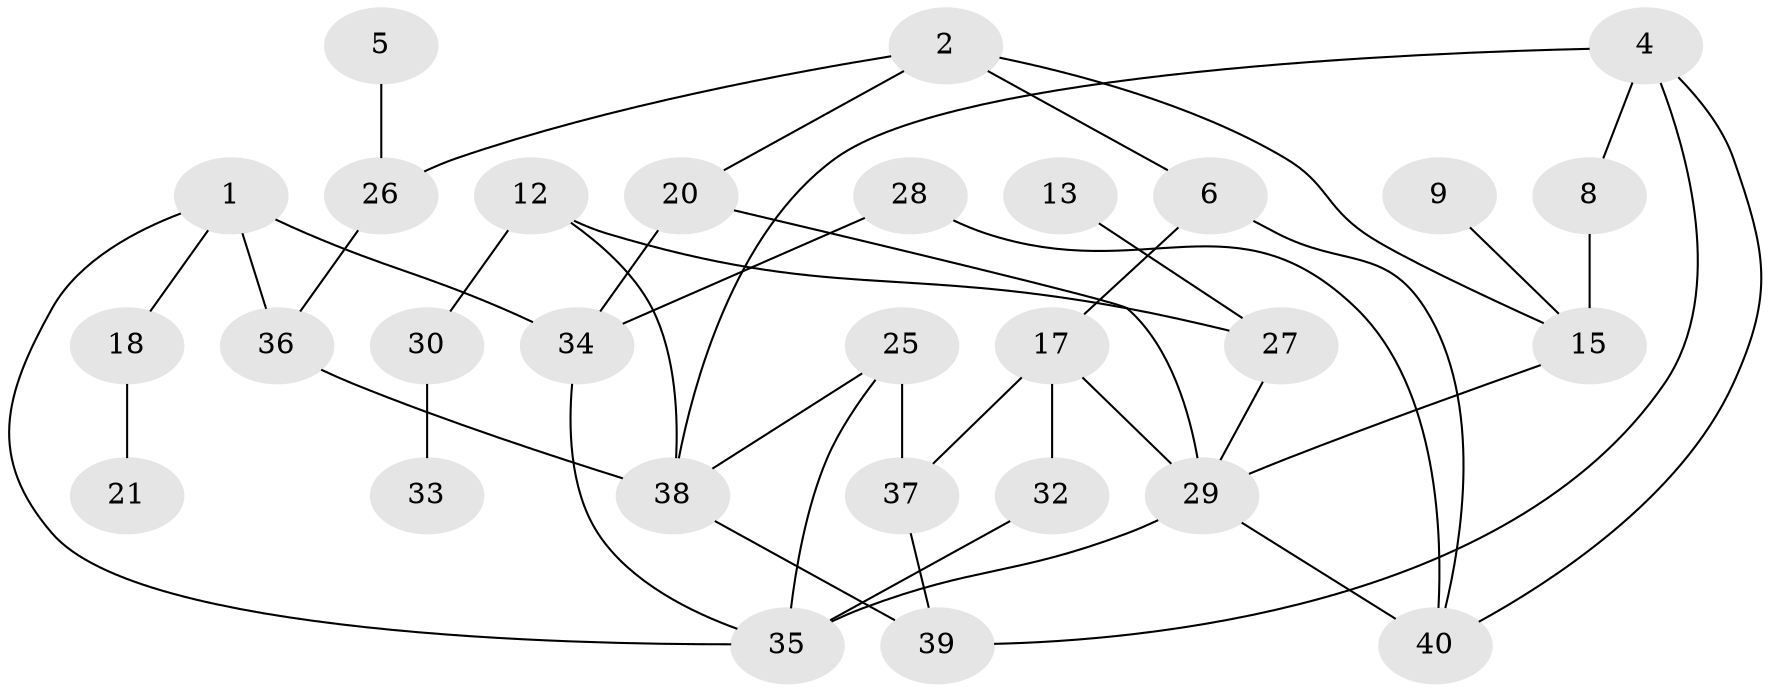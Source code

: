 // original degree distribution, {1: 0.21518987341772153, 3: 0.189873417721519, 4: 0.13924050632911392, 2: 0.26582278481012656, 5: 0.05063291139240506, 0: 0.12658227848101267, 6: 0.012658227848101266}
// Generated by graph-tools (version 1.1) at 2025/35/03/04/25 23:35:53]
// undirected, 29 vertices, 43 edges
graph export_dot {
  node [color=gray90,style=filled];
  1;
  2;
  4;
  5;
  6;
  8;
  9;
  12;
  13;
  15;
  17;
  18;
  20;
  21;
  25;
  26;
  27;
  28;
  29;
  30;
  32;
  33;
  34;
  35;
  36;
  37;
  38;
  39;
  40;
  1 -- 18 [weight=1.0];
  1 -- 34 [weight=2.0];
  1 -- 35 [weight=1.0];
  1 -- 36 [weight=1.0];
  2 -- 6 [weight=1.0];
  2 -- 15 [weight=1.0];
  2 -- 20 [weight=1.0];
  2 -- 26 [weight=1.0];
  4 -- 8 [weight=1.0];
  4 -- 38 [weight=1.0];
  4 -- 39 [weight=1.0];
  4 -- 40 [weight=1.0];
  5 -- 26 [weight=1.0];
  6 -- 17 [weight=1.0];
  6 -- 40 [weight=1.0];
  8 -- 15 [weight=1.0];
  9 -- 15 [weight=1.0];
  12 -- 27 [weight=1.0];
  12 -- 30 [weight=1.0];
  12 -- 38 [weight=2.0];
  13 -- 27 [weight=1.0];
  15 -- 29 [weight=1.0];
  17 -- 29 [weight=2.0];
  17 -- 32 [weight=1.0];
  17 -- 37 [weight=1.0];
  18 -- 21 [weight=1.0];
  20 -- 29 [weight=1.0];
  20 -- 34 [weight=1.0];
  25 -- 35 [weight=1.0];
  25 -- 37 [weight=1.0];
  25 -- 38 [weight=1.0];
  26 -- 36 [weight=1.0];
  27 -- 29 [weight=1.0];
  28 -- 34 [weight=1.0];
  28 -- 40 [weight=1.0];
  29 -- 35 [weight=2.0];
  29 -- 40 [weight=1.0];
  30 -- 33 [weight=1.0];
  32 -- 35 [weight=1.0];
  34 -- 35 [weight=1.0];
  36 -- 38 [weight=1.0];
  37 -- 39 [weight=1.0];
  38 -- 39 [weight=1.0];
}
